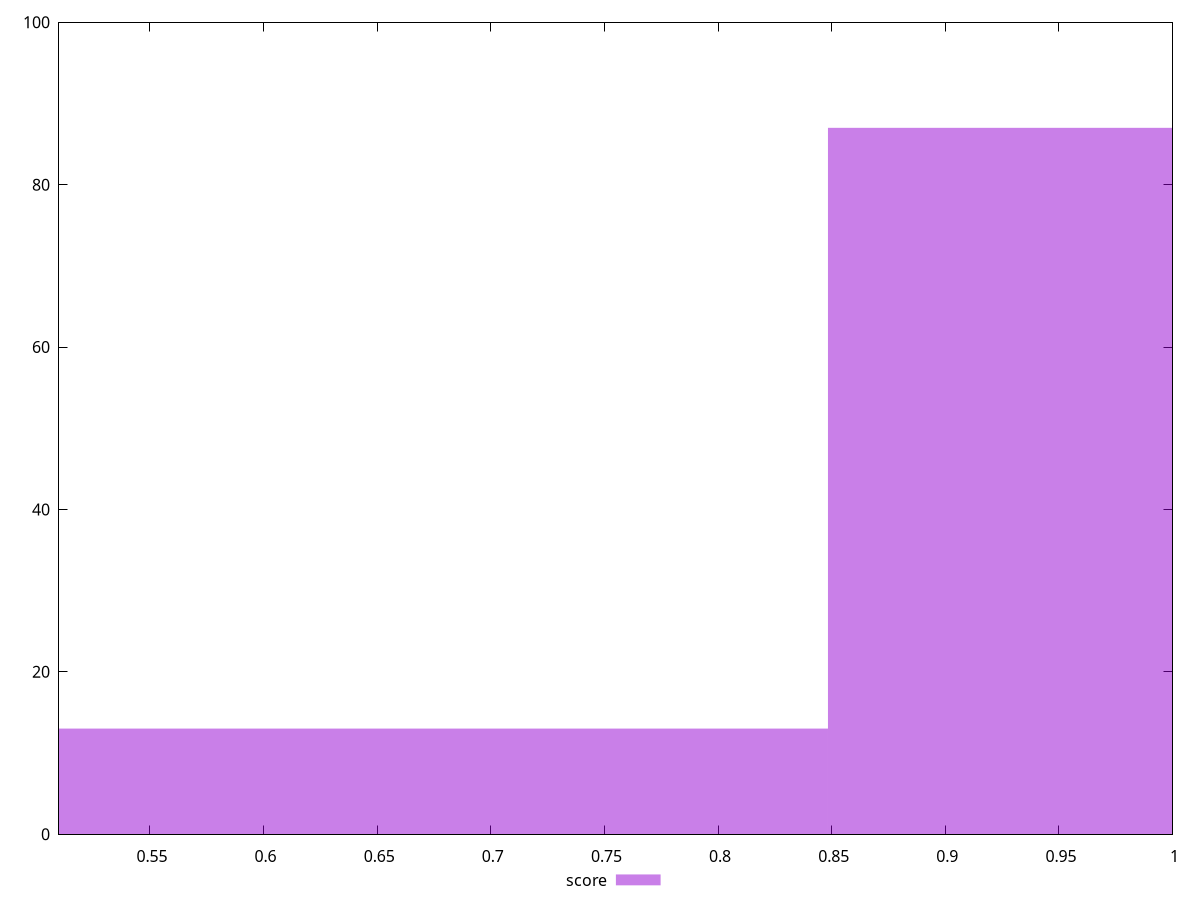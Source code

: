 reset

$score <<EOF
1.0180617918338561 87
0.6787078612225708 13
EOF

set key outside below
set boxwidth 0.3393539306112854
set xrange [0.51:1]
set yrange [0:100]
set trange [0:100]
set style fill transparent solid 0.5 noborder
set terminal svg size 640, 490 enhanced background rgb 'white'
set output "report_00019_2021-02-10T18-14-37.922Z//first-cpu-idle/samples/pages+cached+noadtech+nomedia/score/histogram.svg"

plot $score title "score" with boxes

reset
